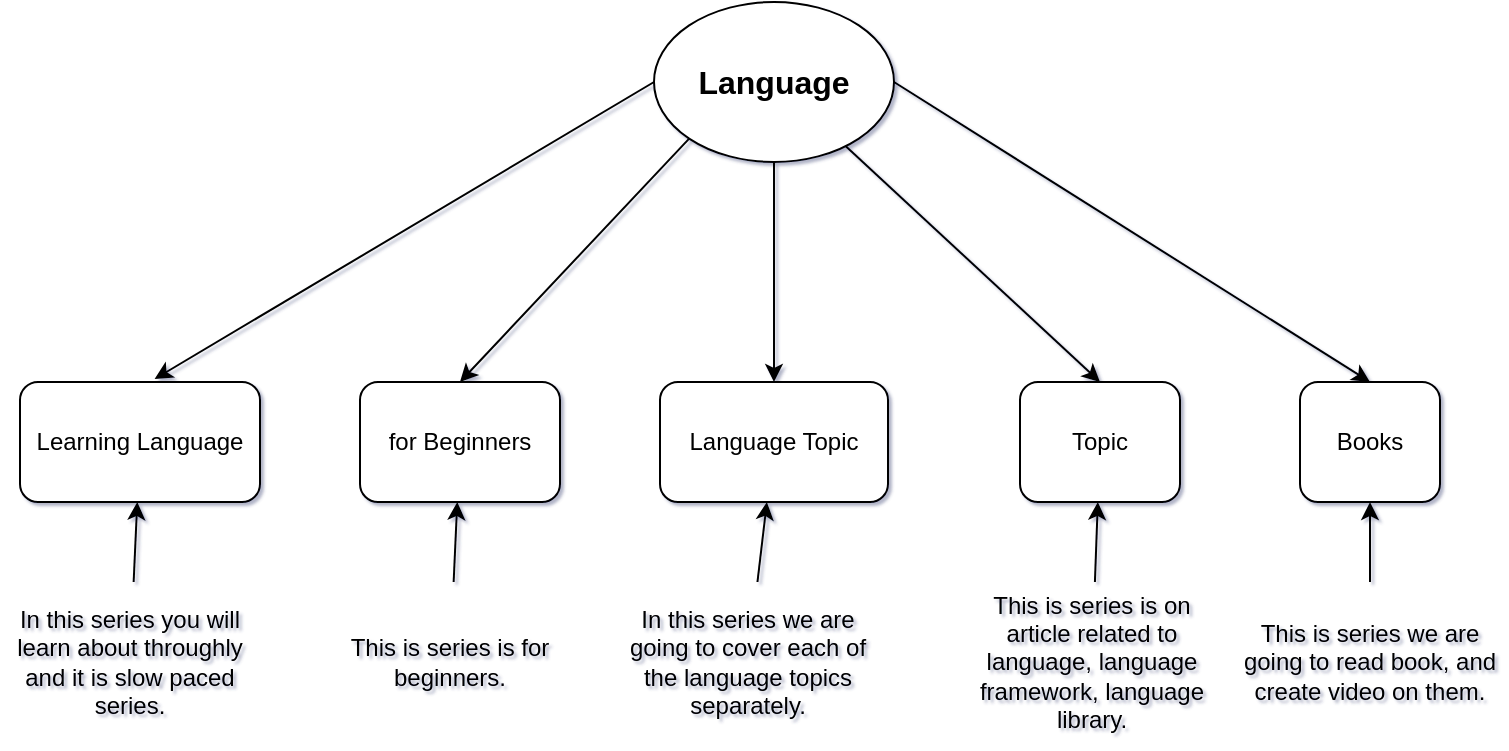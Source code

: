 <mxfile>
    <diagram id="H0G_6CE_hV1d1MJug-QO" name="Page-1">
        <mxGraphModel dx="789" dy="608" grid="1" gridSize="10" guides="1" tooltips="1" connect="1" arrows="1" fold="1" page="1" pageScale="1" pageWidth="827" pageHeight="1169" background="none" math="0" shadow="1">
            <root>
                <mxCell id="0"/>
                <mxCell id="1" parent="0"/>
                <mxCell id="13" value="&lt;font size=&quot;3&quot;&gt;&lt;b&gt;Language&lt;/b&gt;&lt;/font&gt;" style="ellipse;whiteSpace=wrap;html=1;" vertex="1" parent="1">
                    <mxGeometry x="367" y="150" width="120" height="80" as="geometry"/>
                </mxCell>
                <mxCell id="16" value="Learning Language" style="rounded=1;whiteSpace=wrap;html=1;" vertex="1" parent="1">
                    <mxGeometry x="50" y="340" width="120" height="60" as="geometry"/>
                </mxCell>
                <mxCell id="17" value="Language Topic" style="rounded=1;whiteSpace=wrap;html=1;" vertex="1" parent="1">
                    <mxGeometry x="370" y="340" width="114" height="60" as="geometry"/>
                </mxCell>
                <mxCell id="18" value="Books" style="rounded=1;whiteSpace=wrap;html=1;" vertex="1" parent="1">
                    <mxGeometry x="690" y="340" width="70" height="60" as="geometry"/>
                </mxCell>
                <mxCell id="19" value="for Beginners" style="rounded=1;whiteSpace=wrap;html=1;" vertex="1" parent="1">
                    <mxGeometry x="220" y="340" width="100" height="60" as="geometry"/>
                </mxCell>
                <mxCell id="20" value="Topic" style="rounded=1;whiteSpace=wrap;html=1;" vertex="1" parent="1">
                    <mxGeometry x="550" y="340" width="80" height="60" as="geometry"/>
                </mxCell>
                <mxCell id="22" value="" style="endArrow=classic;html=1;exitX=0;exitY=0.5;exitDx=0;exitDy=0;entryX=0.561;entryY=-0.025;entryDx=0;entryDy=0;entryPerimeter=0;" edge="1" parent="1" source="13" target="16">
                    <mxGeometry width="50" height="50" relative="1" as="geometry">
                        <mxPoint x="270" y="220" as="sourcePoint"/>
                        <mxPoint x="160" y="310" as="targetPoint"/>
                    </mxGeometry>
                </mxCell>
                <mxCell id="25" value="" style="endArrow=classic;html=1;exitX=0;exitY=1;exitDx=0;exitDy=0;entryX=0.5;entryY=0;entryDx=0;entryDy=0;" edge="1" parent="1" source="13" target="19">
                    <mxGeometry width="50" height="50" relative="1" as="geometry">
                        <mxPoint x="510" y="470" as="sourcePoint"/>
                        <mxPoint x="560" y="420" as="targetPoint"/>
                    </mxGeometry>
                </mxCell>
                <mxCell id="27" value="" style="endArrow=classic;html=1;exitX=0.5;exitY=1;exitDx=0;exitDy=0;entryX=0.5;entryY=0;entryDx=0;entryDy=0;" edge="1" parent="1" source="13" target="17">
                    <mxGeometry width="50" height="50" relative="1" as="geometry">
                        <mxPoint x="510" y="470" as="sourcePoint"/>
                        <mxPoint x="560" y="420" as="targetPoint"/>
                    </mxGeometry>
                </mxCell>
                <mxCell id="29" value="" style="endArrow=classic;html=1;exitX=0.797;exitY=0.898;exitDx=0;exitDy=0;entryX=0.5;entryY=0;entryDx=0;entryDy=0;exitPerimeter=0;" edge="1" parent="1" source="13" target="20">
                    <mxGeometry width="50" height="50" relative="1" as="geometry">
                        <mxPoint x="510" y="470" as="sourcePoint"/>
                        <mxPoint x="560" y="420" as="targetPoint"/>
                    </mxGeometry>
                </mxCell>
                <mxCell id="31" value="" style="endArrow=classic;html=1;exitX=1;exitY=0.5;exitDx=0;exitDy=0;entryX=0.5;entryY=0;entryDx=0;entryDy=0;" edge="1" parent="1" source="13" target="18">
                    <mxGeometry width="50" height="50" relative="1" as="geometry">
                        <mxPoint x="510" y="470" as="sourcePoint"/>
                        <mxPoint x="560" y="420" as="targetPoint"/>
                    </mxGeometry>
                </mxCell>
                <mxCell id="40" value="" style="edgeStyle=none;html=1;" edge="1" parent="1" source="35" target="16">
                    <mxGeometry relative="1" as="geometry"/>
                </mxCell>
                <mxCell id="35" value="In this series you will learn about throughly and it is slow paced series." style="text;html=1;strokeColor=none;fillColor=none;align=center;verticalAlign=middle;whiteSpace=wrap;rounded=0;" vertex="1" parent="1">
                    <mxGeometry x="40" y="440" width="130" height="80" as="geometry"/>
                </mxCell>
                <mxCell id="41" value="" style="edgeStyle=none;html=1;" edge="1" parent="1" source="36" target="19">
                    <mxGeometry relative="1" as="geometry"/>
                </mxCell>
                <mxCell id="36" value="This is series is for beginners." style="text;html=1;strokeColor=none;fillColor=none;align=center;verticalAlign=middle;whiteSpace=wrap;rounded=0;" vertex="1" parent="1">
                    <mxGeometry x="200" y="440" width="130" height="80" as="geometry"/>
                </mxCell>
                <mxCell id="44" value="" style="edgeStyle=none;html=1;" edge="1" parent="1" source="37" target="18">
                    <mxGeometry relative="1" as="geometry"/>
                </mxCell>
                <mxCell id="37" value="This is series we are going to read book, and create video on them." style="text;html=1;strokeColor=none;fillColor=none;align=center;verticalAlign=middle;whiteSpace=wrap;rounded=0;" vertex="1" parent="1">
                    <mxGeometry x="660" y="440" width="130" height="80" as="geometry"/>
                </mxCell>
                <mxCell id="42" value="" style="edgeStyle=none;html=1;" edge="1" parent="1" source="38" target="17">
                    <mxGeometry relative="1" as="geometry"/>
                </mxCell>
                <mxCell id="38" value="In this series we are going to cover each of the language topics separately." style="text;html=1;strokeColor=none;fillColor=none;align=center;verticalAlign=middle;whiteSpace=wrap;rounded=0;" vertex="1" parent="1">
                    <mxGeometry x="348" y="440" width="132" height="80" as="geometry"/>
                </mxCell>
                <mxCell id="43" value="" style="edgeStyle=none;html=1;" edge="1" parent="1" source="39" target="20">
                    <mxGeometry relative="1" as="geometry"/>
                </mxCell>
                <mxCell id="39" value="This is series is on article related to language, language framework, language library." style="text;html=1;strokeColor=none;fillColor=none;align=center;verticalAlign=middle;whiteSpace=wrap;rounded=0;" vertex="1" parent="1">
                    <mxGeometry x="520" y="440" width="132" height="80" as="geometry"/>
                </mxCell>
            </root>
        </mxGraphModel>
    </diagram>
</mxfile>